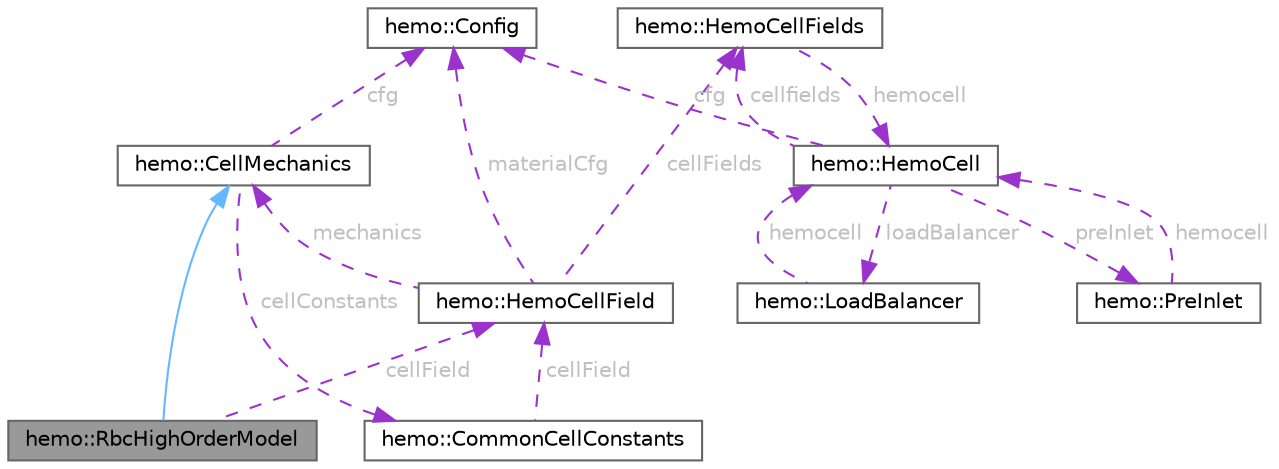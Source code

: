 digraph "hemo::RbcHighOrderModel"
{
 // LATEX_PDF_SIZE
  bgcolor="transparent";
  edge [fontname=Helvetica,fontsize=10,labelfontname=Helvetica,labelfontsize=10];
  node [fontname=Helvetica,fontsize=10,shape=box,height=0.2,width=0.4];
  Node1 [id="Node000001",label="hemo::RbcHighOrderModel",height=0.2,width=0.4,color="gray40", fillcolor="grey60", style="filled", fontcolor="black",tooltip=" "];
  Node2 -> Node1 [id="edge1_Node000001_Node000002",dir="back",color="steelblue1",style="solid",tooltip=" "];
  Node2 [id="Node000002",label="hemo::CellMechanics",height=0.2,width=0.4,color="gray40", fillcolor="white", style="filled",URL="$classhemo_1_1CellMechanics.html",tooltip=" "];
  Node3 -> Node2 [id="edge2_Node000002_Node000003",dir="back",color="darkorchid3",style="dashed",tooltip=" ",label=" cellConstants",fontcolor="grey" ];
  Node3 [id="Node000003",label="hemo::CommonCellConstants",height=0.2,width=0.4,color="gray40", fillcolor="white", style="filled",URL="$classhemo_1_1CommonCellConstants.html",tooltip=" "];
  Node4 -> Node3 [id="edge3_Node000003_Node000004",dir="back",color="darkorchid3",style="dashed",tooltip=" ",label=" cellField",fontcolor="grey" ];
  Node4 [id="Node000004",label="hemo::HemoCellField",height=0.2,width=0.4,color="gray40", fillcolor="white", style="filled",URL="$classhemo_1_1HemoCellField.html",tooltip=" "];
  Node5 -> Node4 [id="edge4_Node000004_Node000005",dir="back",color="darkorchid3",style="dashed",tooltip=" ",label=" cellFields",fontcolor="grey" ];
  Node5 [id="Node000005",label="hemo::HemoCellFields",height=0.2,width=0.4,color="gray40", fillcolor="white", style="filled",URL="$classhemo_1_1HemoCellFields.html",tooltip=" "];
  Node6 -> Node5 [id="edge5_Node000005_Node000006",dir="back",color="darkorchid3",style="dashed",tooltip=" ",label=" hemocell",fontcolor="grey" ];
  Node6 [id="Node000006",label="hemo::HemoCell",height=0.2,width=0.4,color="gray40", fillcolor="white", style="filled",URL="$classhemo_1_1HemoCell.html",tooltip=" "];
  Node7 -> Node6 [id="edge6_Node000006_Node000007",dir="back",color="darkorchid3",style="dashed",tooltip=" ",label=" preInlet",fontcolor="grey" ];
  Node7 [id="Node000007",label="hemo::PreInlet",height=0.2,width=0.4,color="gray40", fillcolor="white", style="filled",URL="$classhemo_1_1PreInlet.html",tooltip=" "];
  Node6 -> Node7 [id="edge7_Node000007_Node000006",dir="back",color="darkorchid3",style="dashed",tooltip=" ",label=" hemocell",fontcolor="grey" ];
  Node8 -> Node6 [id="edge8_Node000006_Node000008",dir="back",color="darkorchid3",style="dashed",tooltip=" ",label=" loadBalancer",fontcolor="grey" ];
  Node8 [id="Node000008",label="hemo::LoadBalancer",height=0.2,width=0.4,color="gray40", fillcolor="white", style="filled",URL="$classhemo_1_1LoadBalancer.html",tooltip=" "];
  Node6 -> Node8 [id="edge9_Node000008_Node000006",dir="back",color="darkorchid3",style="dashed",tooltip=" ",label=" hemocell",fontcolor="grey" ];
  Node9 -> Node6 [id="edge10_Node000006_Node000009",dir="back",color="darkorchid3",style="dashed",tooltip=" ",label=" cfg",fontcolor="grey" ];
  Node9 [id="Node000009",label="hemo::Config",height=0.2,width=0.4,color="gray40", fillcolor="white", style="filled",URL="$classhemo_1_1Config.html",tooltip=" "];
  Node5 -> Node6 [id="edge11_Node000006_Node000005",dir="back",color="darkorchid3",style="dashed",tooltip=" ",label=" cellfields",fontcolor="grey" ];
  Node9 -> Node4 [id="edge12_Node000004_Node000009",dir="back",color="darkorchid3",style="dashed",tooltip=" ",label=" materialCfg",fontcolor="grey" ];
  Node2 -> Node4 [id="edge13_Node000004_Node000002",dir="back",color="darkorchid3",style="dashed",tooltip=" ",label=" mechanics",fontcolor="grey" ];
  Node9 -> Node2 [id="edge14_Node000002_Node000009",dir="back",color="darkorchid3",style="dashed",tooltip=" ",label=" cfg",fontcolor="grey" ];
  Node4 -> Node1 [id="edge15_Node000001_Node000004",dir="back",color="darkorchid3",style="dashed",tooltip=" ",label=" cellField",fontcolor="grey" ];
}
